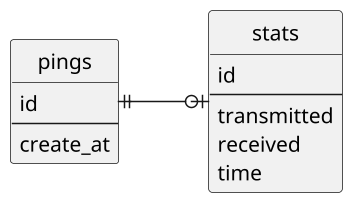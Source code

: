 @startuml
hide circle
scale 1.5
skinparam linetype ortho
skinparam monochrome true
left to right direction

entity "pings" as ping {
  id
  --
  create_at
}

entity "stats" as stats {
  id
  --
  transmitted
  received
  time
}

ping ||--o| stats
@enduml
